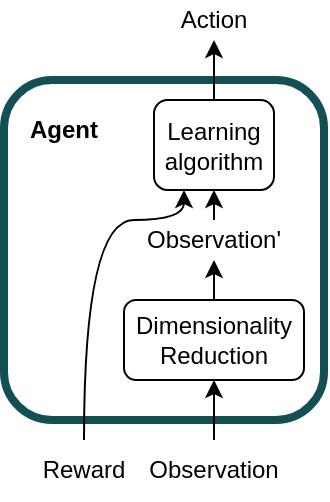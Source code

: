 <mxfile version="16.4.3" type="device"><diagram id="LzqqBYhD9N1Lm5rdjtnt" name="Page-1"><mxGraphModel dx="1102" dy="545" grid="1" gridSize="10" guides="1" tooltips="1" connect="1" arrows="1" fold="1" page="1" pageScale="1" pageWidth="850" pageHeight="1100" math="0" shadow="0"><root><mxCell id="0"/><mxCell id="1" parent="0"/><mxCell id="151LLQzy4NfJTTB8gRh7-3" value="&lt;p style=&quot;line-height: 1.5&quot;&gt;&lt;br&gt;&lt;/p&gt;" style="text;html=1;strokeColor=#125054;fillColor=none;align=center;verticalAlign=middle;whiteSpace=wrap;rounded=1;fontSize=12;strokeWidth=4;" vertex="1" parent="1"><mxGeometry x="190" y="70" width="160" height="170" as="geometry"/></mxCell><mxCell id="151LLQzy4NfJTTB8gRh7-9" value="&lt;b&gt;Agent&lt;/b&gt;" style="text;html=1;strokeColor=none;fillColor=none;align=center;verticalAlign=middle;whiteSpace=wrap;rounded=0;fontSize=12;" vertex="1" parent="1"><mxGeometry x="190" y="80" width="60" height="30" as="geometry"/></mxCell><mxCell id="151LLQzy4NfJTTB8gRh7-10" value="&lt;div&gt;Learning&lt;/div&gt;&lt;div&gt;algorithm&lt;br&gt;&lt;/div&gt;" style="rounded=1;whiteSpace=wrap;html=1;fontSize=12;" vertex="1" parent="1"><mxGeometry x="265" y="80" width="60" height="45" as="geometry"/></mxCell><mxCell id="151LLQzy4NfJTTB8gRh7-15" value="&lt;div&gt;Dimensionality&lt;/div&gt;&lt;div&gt;Reduction&lt;br&gt;&lt;/div&gt;" style="rounded=1;whiteSpace=wrap;html=1;fontSize=12;" vertex="1" parent="1"><mxGeometry x="250" y="180" width="90" height="40" as="geometry"/></mxCell><mxCell id="151LLQzy4NfJTTB8gRh7-16" value="Observation" style="text;html=1;strokeColor=none;fillColor=none;align=center;verticalAlign=middle;whiteSpace=wrap;rounded=0;" vertex="1" parent="1"><mxGeometry x="265" y="250" width="60" height="30" as="geometry"/></mxCell><mxCell id="151LLQzy4NfJTTB8gRh7-17" value="Observation'" style="text;html=1;strokeColor=none;fillColor=none;align=center;verticalAlign=middle;whiteSpace=wrap;rounded=0;" vertex="1" parent="1"><mxGeometry x="255" y="140" width="80" height="20" as="geometry"/></mxCell><mxCell id="151LLQzy4NfJTTB8gRh7-18" value="" style="endArrow=classic;html=1;rounded=0;exitX=0.5;exitY=0;exitDx=0;exitDy=0;entryX=0.5;entryY=1;entryDx=0;entryDy=0;" edge="1" parent="1" source="151LLQzy4NfJTTB8gRh7-16" target="151LLQzy4NfJTTB8gRh7-15"><mxGeometry width="50" height="50" relative="1" as="geometry"><mxPoint x="400" y="280" as="sourcePoint"/><mxPoint x="310" y="220" as="targetPoint"/></mxGeometry></mxCell><mxCell id="151LLQzy4NfJTTB8gRh7-19" value="&lt;div&gt;Reward&lt;/div&gt;" style="text;html=1;strokeColor=none;fillColor=none;align=center;verticalAlign=middle;whiteSpace=wrap;rounded=0;" vertex="1" parent="1"><mxGeometry x="200" y="250" width="60" height="30" as="geometry"/></mxCell><mxCell id="151LLQzy4NfJTTB8gRh7-20" value="" style="curved=1;endArrow=classic;html=1;rounded=0;exitX=0.5;exitY=0;exitDx=0;exitDy=0;entryX=0.25;entryY=1;entryDx=0;entryDy=0;" edge="1" parent="1" source="151LLQzy4NfJTTB8gRh7-19" target="151LLQzy4NfJTTB8gRh7-10"><mxGeometry width="50" height="50" relative="1" as="geometry"><mxPoint x="400" y="280" as="sourcePoint"/><mxPoint x="450" y="230" as="targetPoint"/><Array as="points"><mxPoint x="230" y="140"/><mxPoint x="280" y="140"/></Array></mxGeometry></mxCell><mxCell id="151LLQzy4NfJTTB8gRh7-21" value="" style="endArrow=classic;html=1;rounded=0;exitX=0.5;exitY=0;exitDx=0;exitDy=0;entryX=0.5;entryY=1;entryDx=0;entryDy=0;" edge="1" parent="1" source="151LLQzy4NfJTTB8gRh7-15" target="151LLQzy4NfJTTB8gRh7-17"><mxGeometry width="50" height="50" relative="1" as="geometry"><mxPoint x="400" y="280" as="sourcePoint"/><mxPoint x="450" y="230" as="targetPoint"/></mxGeometry></mxCell><mxCell id="151LLQzy4NfJTTB8gRh7-22" value="" style="endArrow=classic;html=1;rounded=0;exitX=0.5;exitY=0;exitDx=0;exitDy=0;entryX=0.5;entryY=1;entryDx=0;entryDy=0;" edge="1" parent="1" source="151LLQzy4NfJTTB8gRh7-17" target="151LLQzy4NfJTTB8gRh7-10"><mxGeometry width="50" height="50" relative="1" as="geometry"><mxPoint x="305" y="190" as="sourcePoint"/><mxPoint x="305" y="170" as="targetPoint"/></mxGeometry></mxCell><mxCell id="151LLQzy4NfJTTB8gRh7-23" value="" style="endArrow=classic;html=1;rounded=0;exitX=0.5;exitY=0;exitDx=0;exitDy=0;entryX=0.5;entryY=1;entryDx=0;entryDy=0;" edge="1" parent="1" source="151LLQzy4NfJTTB8gRh7-10" target="151LLQzy4NfJTTB8gRh7-24"><mxGeometry width="50" height="50" relative="1" as="geometry"><mxPoint x="400" y="280" as="sourcePoint"/><mxPoint x="295" y="40" as="targetPoint"/></mxGeometry></mxCell><mxCell id="151LLQzy4NfJTTB8gRh7-24" value="Action" style="text;html=1;strokeColor=none;fillColor=none;align=center;verticalAlign=middle;whiteSpace=wrap;rounded=0;" vertex="1" parent="1"><mxGeometry x="265" y="30" width="60" height="20" as="geometry"/></mxCell></root></mxGraphModel></diagram></mxfile>